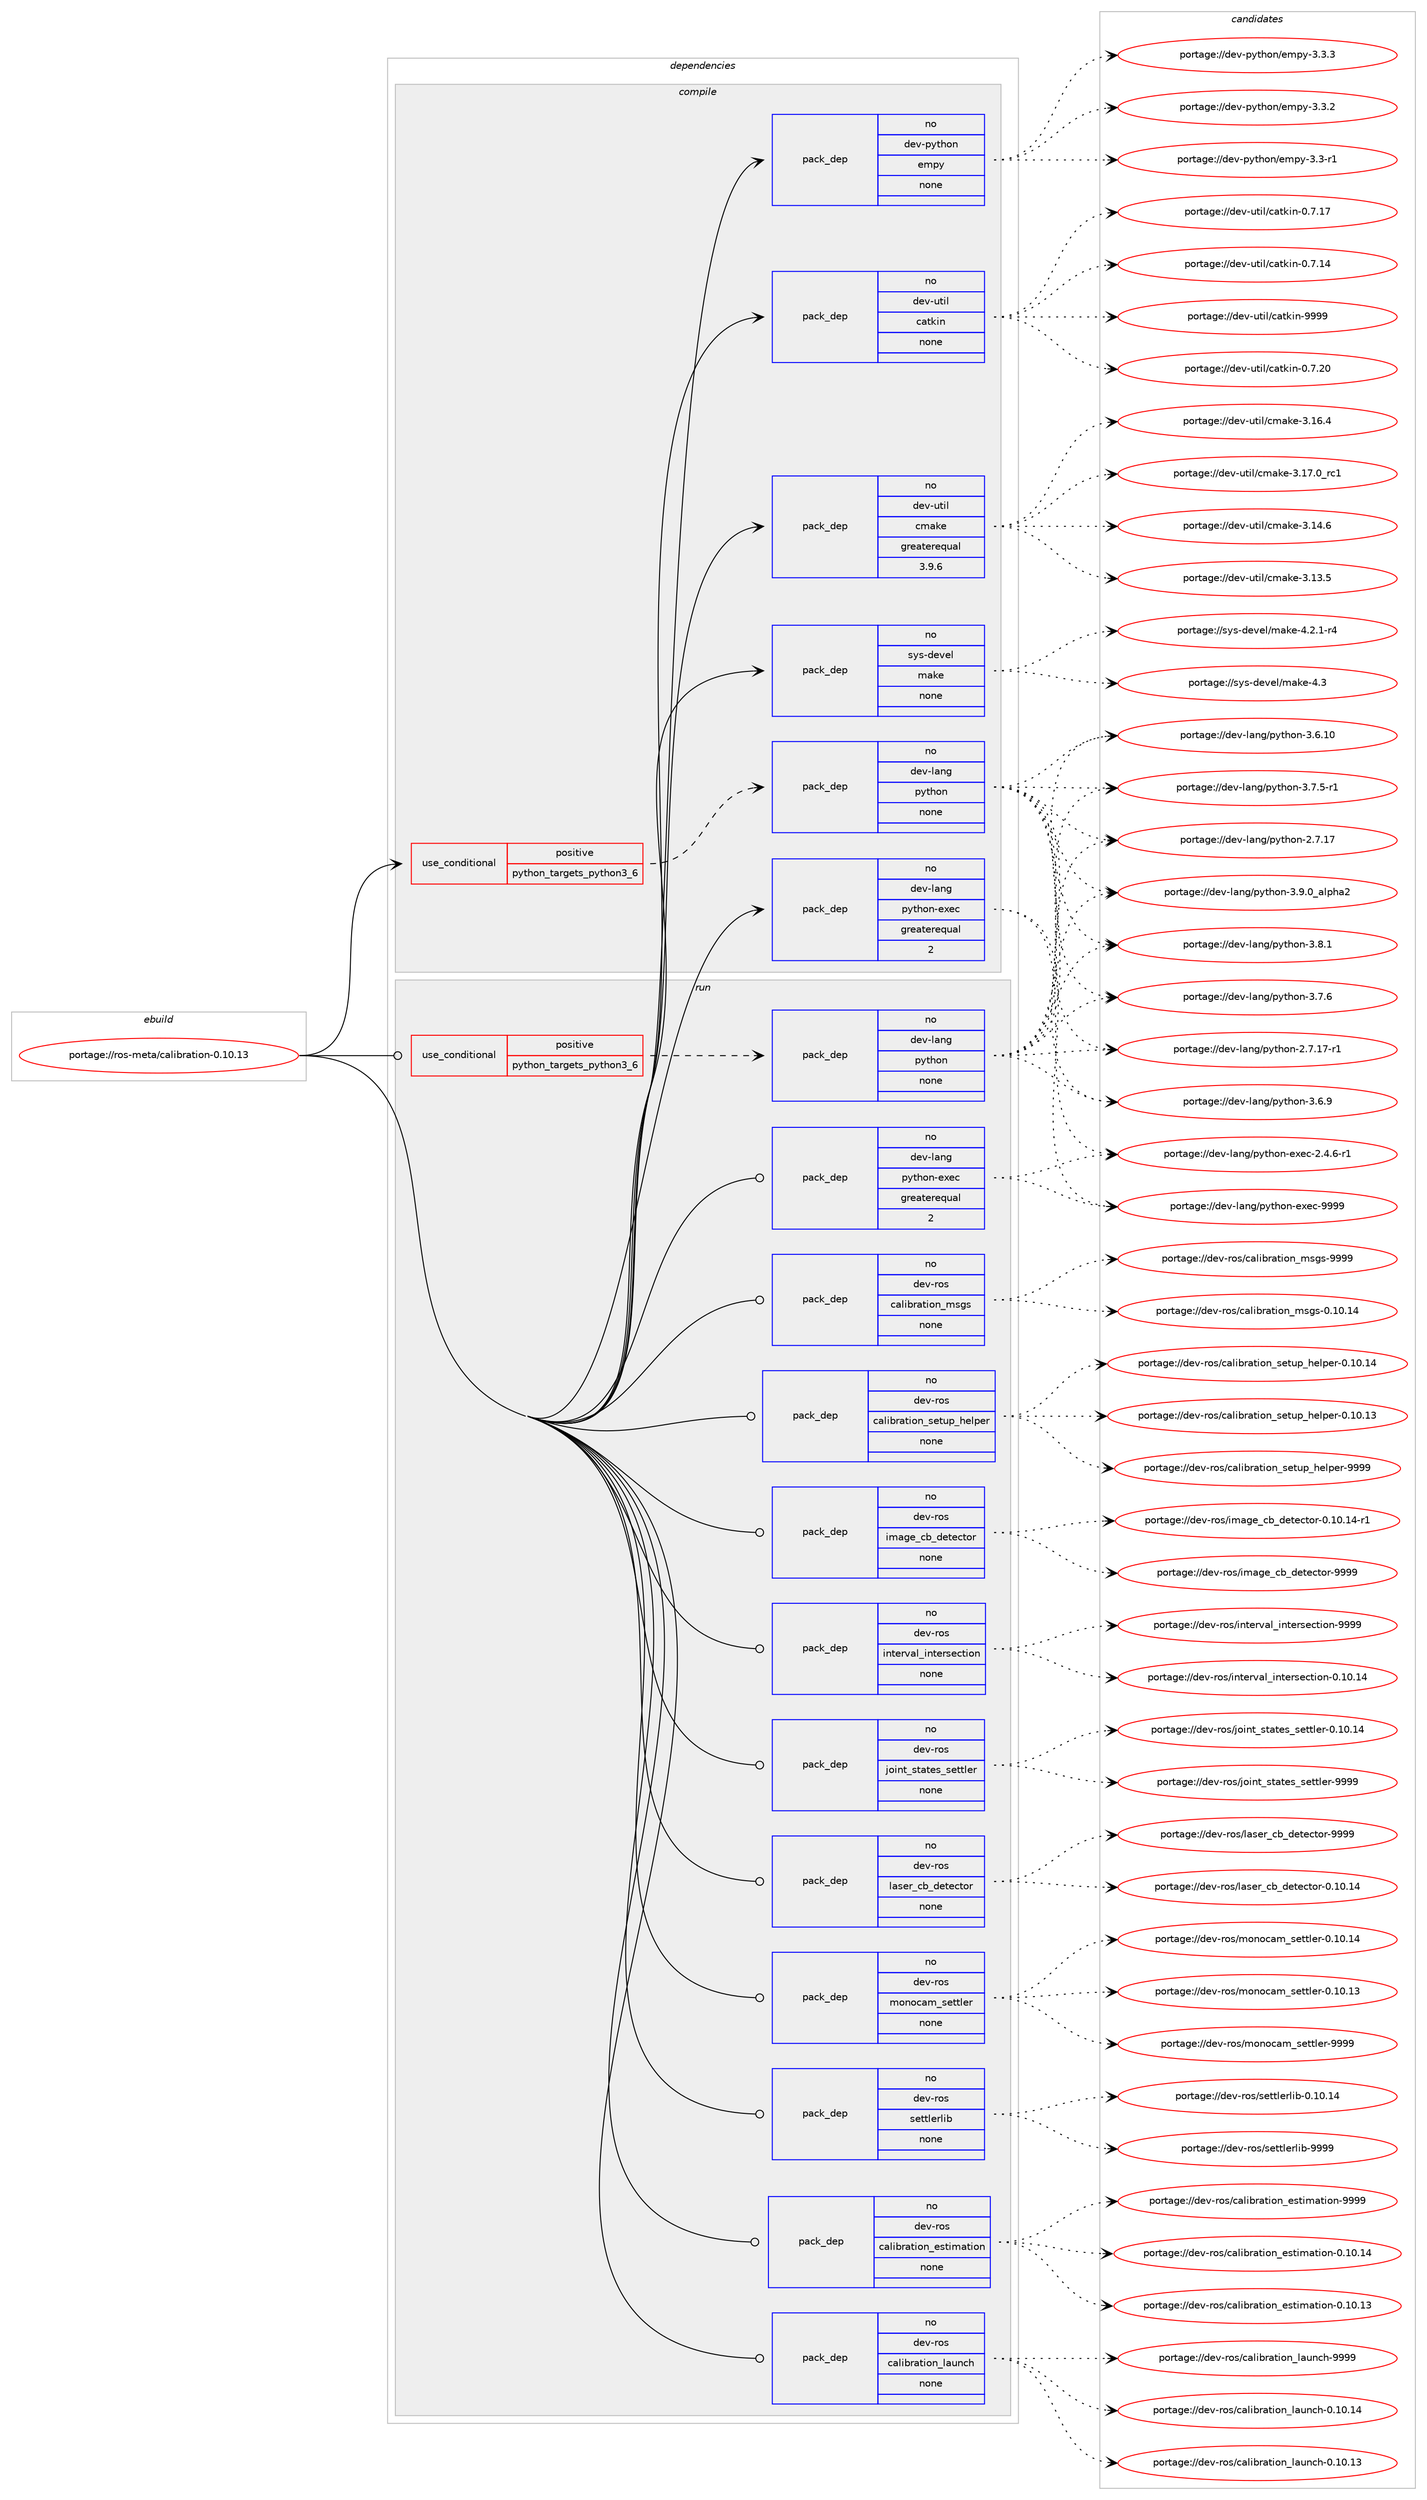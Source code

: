 digraph prolog {

# *************
# Graph options
# *************

newrank=true;
concentrate=true;
compound=true;
graph [rankdir=LR,fontname=Helvetica,fontsize=10,ranksep=1.5];#, ranksep=2.5, nodesep=0.2];
edge  [arrowhead=vee];
node  [fontname=Helvetica,fontsize=10];

# **********
# The ebuild
# **********

subgraph cluster_leftcol {
color=gray;
rank=same;
label=<<i>ebuild</i>>;
id [label="portage://ros-meta/calibration-0.10.13", color=red, width=4, href="../ros-meta/calibration-0.10.13.svg"];
}

# ****************
# The dependencies
# ****************

subgraph cluster_midcol {
color=gray;
label=<<i>dependencies</i>>;
subgraph cluster_compile {
fillcolor="#eeeeee";
style=filled;
label=<<i>compile</i>>;
subgraph cond18572 {
dependency96948 [label=<<TABLE BORDER="0" CELLBORDER="1" CELLSPACING="0" CELLPADDING="4"><TR><TD ROWSPAN="3" CELLPADDING="10">use_conditional</TD></TR><TR><TD>positive</TD></TR><TR><TD>python_targets_python3_6</TD></TR></TABLE>>, shape=none, color=red];
subgraph pack76690 {
dependency96949 [label=<<TABLE BORDER="0" CELLBORDER="1" CELLSPACING="0" CELLPADDING="4" WIDTH="220"><TR><TD ROWSPAN="6" CELLPADDING="30">pack_dep</TD></TR><TR><TD WIDTH="110">no</TD></TR><TR><TD>dev-lang</TD></TR><TR><TD>python</TD></TR><TR><TD>none</TD></TR><TR><TD></TD></TR></TABLE>>, shape=none, color=blue];
}
dependency96948:e -> dependency96949:w [weight=20,style="dashed",arrowhead="vee"];
}
id:e -> dependency96948:w [weight=20,style="solid",arrowhead="vee"];
subgraph pack76691 {
dependency96950 [label=<<TABLE BORDER="0" CELLBORDER="1" CELLSPACING="0" CELLPADDING="4" WIDTH="220"><TR><TD ROWSPAN="6" CELLPADDING="30">pack_dep</TD></TR><TR><TD WIDTH="110">no</TD></TR><TR><TD>dev-lang</TD></TR><TR><TD>python-exec</TD></TR><TR><TD>greaterequal</TD></TR><TR><TD>2</TD></TR></TABLE>>, shape=none, color=blue];
}
id:e -> dependency96950:w [weight=20,style="solid",arrowhead="vee"];
subgraph pack76692 {
dependency96951 [label=<<TABLE BORDER="0" CELLBORDER="1" CELLSPACING="0" CELLPADDING="4" WIDTH="220"><TR><TD ROWSPAN="6" CELLPADDING="30">pack_dep</TD></TR><TR><TD WIDTH="110">no</TD></TR><TR><TD>dev-python</TD></TR><TR><TD>empy</TD></TR><TR><TD>none</TD></TR><TR><TD></TD></TR></TABLE>>, shape=none, color=blue];
}
id:e -> dependency96951:w [weight=20,style="solid",arrowhead="vee"];
subgraph pack76693 {
dependency96952 [label=<<TABLE BORDER="0" CELLBORDER="1" CELLSPACING="0" CELLPADDING="4" WIDTH="220"><TR><TD ROWSPAN="6" CELLPADDING="30">pack_dep</TD></TR><TR><TD WIDTH="110">no</TD></TR><TR><TD>dev-util</TD></TR><TR><TD>catkin</TD></TR><TR><TD>none</TD></TR><TR><TD></TD></TR></TABLE>>, shape=none, color=blue];
}
id:e -> dependency96952:w [weight=20,style="solid",arrowhead="vee"];
subgraph pack76694 {
dependency96953 [label=<<TABLE BORDER="0" CELLBORDER="1" CELLSPACING="0" CELLPADDING="4" WIDTH="220"><TR><TD ROWSPAN="6" CELLPADDING="30">pack_dep</TD></TR><TR><TD WIDTH="110">no</TD></TR><TR><TD>dev-util</TD></TR><TR><TD>cmake</TD></TR><TR><TD>greaterequal</TD></TR><TR><TD>3.9.6</TD></TR></TABLE>>, shape=none, color=blue];
}
id:e -> dependency96953:w [weight=20,style="solid",arrowhead="vee"];
subgraph pack76695 {
dependency96954 [label=<<TABLE BORDER="0" CELLBORDER="1" CELLSPACING="0" CELLPADDING="4" WIDTH="220"><TR><TD ROWSPAN="6" CELLPADDING="30">pack_dep</TD></TR><TR><TD WIDTH="110">no</TD></TR><TR><TD>sys-devel</TD></TR><TR><TD>make</TD></TR><TR><TD>none</TD></TR><TR><TD></TD></TR></TABLE>>, shape=none, color=blue];
}
id:e -> dependency96954:w [weight=20,style="solid",arrowhead="vee"];
}
subgraph cluster_compileandrun {
fillcolor="#eeeeee";
style=filled;
label=<<i>compile and run</i>>;
}
subgraph cluster_run {
fillcolor="#eeeeee";
style=filled;
label=<<i>run</i>>;
subgraph cond18573 {
dependency96955 [label=<<TABLE BORDER="0" CELLBORDER="1" CELLSPACING="0" CELLPADDING="4"><TR><TD ROWSPAN="3" CELLPADDING="10">use_conditional</TD></TR><TR><TD>positive</TD></TR><TR><TD>python_targets_python3_6</TD></TR></TABLE>>, shape=none, color=red];
subgraph pack76696 {
dependency96956 [label=<<TABLE BORDER="0" CELLBORDER="1" CELLSPACING="0" CELLPADDING="4" WIDTH="220"><TR><TD ROWSPAN="6" CELLPADDING="30">pack_dep</TD></TR><TR><TD WIDTH="110">no</TD></TR><TR><TD>dev-lang</TD></TR><TR><TD>python</TD></TR><TR><TD>none</TD></TR><TR><TD></TD></TR></TABLE>>, shape=none, color=blue];
}
dependency96955:e -> dependency96956:w [weight=20,style="dashed",arrowhead="vee"];
}
id:e -> dependency96955:w [weight=20,style="solid",arrowhead="odot"];
subgraph pack76697 {
dependency96957 [label=<<TABLE BORDER="0" CELLBORDER="1" CELLSPACING="0" CELLPADDING="4" WIDTH="220"><TR><TD ROWSPAN="6" CELLPADDING="30">pack_dep</TD></TR><TR><TD WIDTH="110">no</TD></TR><TR><TD>dev-lang</TD></TR><TR><TD>python-exec</TD></TR><TR><TD>greaterequal</TD></TR><TR><TD>2</TD></TR></TABLE>>, shape=none, color=blue];
}
id:e -> dependency96957:w [weight=20,style="solid",arrowhead="odot"];
subgraph pack76698 {
dependency96958 [label=<<TABLE BORDER="0" CELLBORDER="1" CELLSPACING="0" CELLPADDING="4" WIDTH="220"><TR><TD ROWSPAN="6" CELLPADDING="30">pack_dep</TD></TR><TR><TD WIDTH="110">no</TD></TR><TR><TD>dev-ros</TD></TR><TR><TD>calibration_estimation</TD></TR><TR><TD>none</TD></TR><TR><TD></TD></TR></TABLE>>, shape=none, color=blue];
}
id:e -> dependency96958:w [weight=20,style="solid",arrowhead="odot"];
subgraph pack76699 {
dependency96959 [label=<<TABLE BORDER="0" CELLBORDER="1" CELLSPACING="0" CELLPADDING="4" WIDTH="220"><TR><TD ROWSPAN="6" CELLPADDING="30">pack_dep</TD></TR><TR><TD WIDTH="110">no</TD></TR><TR><TD>dev-ros</TD></TR><TR><TD>calibration_launch</TD></TR><TR><TD>none</TD></TR><TR><TD></TD></TR></TABLE>>, shape=none, color=blue];
}
id:e -> dependency96959:w [weight=20,style="solid",arrowhead="odot"];
subgraph pack76700 {
dependency96960 [label=<<TABLE BORDER="0" CELLBORDER="1" CELLSPACING="0" CELLPADDING="4" WIDTH="220"><TR><TD ROWSPAN="6" CELLPADDING="30">pack_dep</TD></TR><TR><TD WIDTH="110">no</TD></TR><TR><TD>dev-ros</TD></TR><TR><TD>calibration_msgs</TD></TR><TR><TD>none</TD></TR><TR><TD></TD></TR></TABLE>>, shape=none, color=blue];
}
id:e -> dependency96960:w [weight=20,style="solid",arrowhead="odot"];
subgraph pack76701 {
dependency96961 [label=<<TABLE BORDER="0" CELLBORDER="1" CELLSPACING="0" CELLPADDING="4" WIDTH="220"><TR><TD ROWSPAN="6" CELLPADDING="30">pack_dep</TD></TR><TR><TD WIDTH="110">no</TD></TR><TR><TD>dev-ros</TD></TR><TR><TD>calibration_setup_helper</TD></TR><TR><TD>none</TD></TR><TR><TD></TD></TR></TABLE>>, shape=none, color=blue];
}
id:e -> dependency96961:w [weight=20,style="solid",arrowhead="odot"];
subgraph pack76702 {
dependency96962 [label=<<TABLE BORDER="0" CELLBORDER="1" CELLSPACING="0" CELLPADDING="4" WIDTH="220"><TR><TD ROWSPAN="6" CELLPADDING="30">pack_dep</TD></TR><TR><TD WIDTH="110">no</TD></TR><TR><TD>dev-ros</TD></TR><TR><TD>image_cb_detector</TD></TR><TR><TD>none</TD></TR><TR><TD></TD></TR></TABLE>>, shape=none, color=blue];
}
id:e -> dependency96962:w [weight=20,style="solid",arrowhead="odot"];
subgraph pack76703 {
dependency96963 [label=<<TABLE BORDER="0" CELLBORDER="1" CELLSPACING="0" CELLPADDING="4" WIDTH="220"><TR><TD ROWSPAN="6" CELLPADDING="30">pack_dep</TD></TR><TR><TD WIDTH="110">no</TD></TR><TR><TD>dev-ros</TD></TR><TR><TD>interval_intersection</TD></TR><TR><TD>none</TD></TR><TR><TD></TD></TR></TABLE>>, shape=none, color=blue];
}
id:e -> dependency96963:w [weight=20,style="solid",arrowhead="odot"];
subgraph pack76704 {
dependency96964 [label=<<TABLE BORDER="0" CELLBORDER="1" CELLSPACING="0" CELLPADDING="4" WIDTH="220"><TR><TD ROWSPAN="6" CELLPADDING="30">pack_dep</TD></TR><TR><TD WIDTH="110">no</TD></TR><TR><TD>dev-ros</TD></TR><TR><TD>joint_states_settler</TD></TR><TR><TD>none</TD></TR><TR><TD></TD></TR></TABLE>>, shape=none, color=blue];
}
id:e -> dependency96964:w [weight=20,style="solid",arrowhead="odot"];
subgraph pack76705 {
dependency96965 [label=<<TABLE BORDER="0" CELLBORDER="1" CELLSPACING="0" CELLPADDING="4" WIDTH="220"><TR><TD ROWSPAN="6" CELLPADDING="30">pack_dep</TD></TR><TR><TD WIDTH="110">no</TD></TR><TR><TD>dev-ros</TD></TR><TR><TD>laser_cb_detector</TD></TR><TR><TD>none</TD></TR><TR><TD></TD></TR></TABLE>>, shape=none, color=blue];
}
id:e -> dependency96965:w [weight=20,style="solid",arrowhead="odot"];
subgraph pack76706 {
dependency96966 [label=<<TABLE BORDER="0" CELLBORDER="1" CELLSPACING="0" CELLPADDING="4" WIDTH="220"><TR><TD ROWSPAN="6" CELLPADDING="30">pack_dep</TD></TR><TR><TD WIDTH="110">no</TD></TR><TR><TD>dev-ros</TD></TR><TR><TD>monocam_settler</TD></TR><TR><TD>none</TD></TR><TR><TD></TD></TR></TABLE>>, shape=none, color=blue];
}
id:e -> dependency96966:w [weight=20,style="solid",arrowhead="odot"];
subgraph pack76707 {
dependency96967 [label=<<TABLE BORDER="0" CELLBORDER="1" CELLSPACING="0" CELLPADDING="4" WIDTH="220"><TR><TD ROWSPAN="6" CELLPADDING="30">pack_dep</TD></TR><TR><TD WIDTH="110">no</TD></TR><TR><TD>dev-ros</TD></TR><TR><TD>settlerlib</TD></TR><TR><TD>none</TD></TR><TR><TD></TD></TR></TABLE>>, shape=none, color=blue];
}
id:e -> dependency96967:w [weight=20,style="solid",arrowhead="odot"];
}
}

# **************
# The candidates
# **************

subgraph cluster_choices {
rank=same;
color=gray;
label=<<i>candidates</i>>;

subgraph choice76690 {
color=black;
nodesep=1;
choice10010111845108971101034711212111610411111045514657464895971081121049750 [label="portage://dev-lang/python-3.9.0_alpha2", color=red, width=4,href="../dev-lang/python-3.9.0_alpha2.svg"];
choice100101118451089711010347112121116104111110455146564649 [label="portage://dev-lang/python-3.8.1", color=red, width=4,href="../dev-lang/python-3.8.1.svg"];
choice100101118451089711010347112121116104111110455146554654 [label="portage://dev-lang/python-3.7.6", color=red, width=4,href="../dev-lang/python-3.7.6.svg"];
choice1001011184510897110103471121211161041111104551465546534511449 [label="portage://dev-lang/python-3.7.5-r1", color=red, width=4,href="../dev-lang/python-3.7.5-r1.svg"];
choice100101118451089711010347112121116104111110455146544657 [label="portage://dev-lang/python-3.6.9", color=red, width=4,href="../dev-lang/python-3.6.9.svg"];
choice10010111845108971101034711212111610411111045514654464948 [label="portage://dev-lang/python-3.6.10", color=red, width=4,href="../dev-lang/python-3.6.10.svg"];
choice100101118451089711010347112121116104111110455046554649554511449 [label="portage://dev-lang/python-2.7.17-r1", color=red, width=4,href="../dev-lang/python-2.7.17-r1.svg"];
choice10010111845108971101034711212111610411111045504655464955 [label="portage://dev-lang/python-2.7.17", color=red, width=4,href="../dev-lang/python-2.7.17.svg"];
dependency96949:e -> choice10010111845108971101034711212111610411111045514657464895971081121049750:w [style=dotted,weight="100"];
dependency96949:e -> choice100101118451089711010347112121116104111110455146564649:w [style=dotted,weight="100"];
dependency96949:e -> choice100101118451089711010347112121116104111110455146554654:w [style=dotted,weight="100"];
dependency96949:e -> choice1001011184510897110103471121211161041111104551465546534511449:w [style=dotted,weight="100"];
dependency96949:e -> choice100101118451089711010347112121116104111110455146544657:w [style=dotted,weight="100"];
dependency96949:e -> choice10010111845108971101034711212111610411111045514654464948:w [style=dotted,weight="100"];
dependency96949:e -> choice100101118451089711010347112121116104111110455046554649554511449:w [style=dotted,weight="100"];
dependency96949:e -> choice10010111845108971101034711212111610411111045504655464955:w [style=dotted,weight="100"];
}
subgraph choice76691 {
color=black;
nodesep=1;
choice10010111845108971101034711212111610411111045101120101994557575757 [label="portage://dev-lang/python-exec-9999", color=red, width=4,href="../dev-lang/python-exec-9999.svg"];
choice10010111845108971101034711212111610411111045101120101994550465246544511449 [label="portage://dev-lang/python-exec-2.4.6-r1", color=red, width=4,href="../dev-lang/python-exec-2.4.6-r1.svg"];
dependency96950:e -> choice10010111845108971101034711212111610411111045101120101994557575757:w [style=dotted,weight="100"];
dependency96950:e -> choice10010111845108971101034711212111610411111045101120101994550465246544511449:w [style=dotted,weight="100"];
}
subgraph choice76692 {
color=black;
nodesep=1;
choice1001011184511212111610411111047101109112121455146514651 [label="portage://dev-python/empy-3.3.3", color=red, width=4,href="../dev-python/empy-3.3.3.svg"];
choice1001011184511212111610411111047101109112121455146514650 [label="portage://dev-python/empy-3.3.2", color=red, width=4,href="../dev-python/empy-3.3.2.svg"];
choice1001011184511212111610411111047101109112121455146514511449 [label="portage://dev-python/empy-3.3-r1", color=red, width=4,href="../dev-python/empy-3.3-r1.svg"];
dependency96951:e -> choice1001011184511212111610411111047101109112121455146514651:w [style=dotted,weight="100"];
dependency96951:e -> choice1001011184511212111610411111047101109112121455146514650:w [style=dotted,weight="100"];
dependency96951:e -> choice1001011184511212111610411111047101109112121455146514511449:w [style=dotted,weight="100"];
}
subgraph choice76693 {
color=black;
nodesep=1;
choice100101118451171161051084799971161071051104557575757 [label="portage://dev-util/catkin-9999", color=red, width=4,href="../dev-util/catkin-9999.svg"];
choice1001011184511711610510847999711610710511045484655465048 [label="portage://dev-util/catkin-0.7.20", color=red, width=4,href="../dev-util/catkin-0.7.20.svg"];
choice1001011184511711610510847999711610710511045484655464955 [label="portage://dev-util/catkin-0.7.17", color=red, width=4,href="../dev-util/catkin-0.7.17.svg"];
choice1001011184511711610510847999711610710511045484655464952 [label="portage://dev-util/catkin-0.7.14", color=red, width=4,href="../dev-util/catkin-0.7.14.svg"];
dependency96952:e -> choice100101118451171161051084799971161071051104557575757:w [style=dotted,weight="100"];
dependency96952:e -> choice1001011184511711610510847999711610710511045484655465048:w [style=dotted,weight="100"];
dependency96952:e -> choice1001011184511711610510847999711610710511045484655464955:w [style=dotted,weight="100"];
dependency96952:e -> choice1001011184511711610510847999711610710511045484655464952:w [style=dotted,weight="100"];
}
subgraph choice76694 {
color=black;
nodesep=1;
choice1001011184511711610510847991099710710145514649554648951149949 [label="portage://dev-util/cmake-3.17.0_rc1", color=red, width=4,href="../dev-util/cmake-3.17.0_rc1.svg"];
choice1001011184511711610510847991099710710145514649544652 [label="portage://dev-util/cmake-3.16.4", color=red, width=4,href="../dev-util/cmake-3.16.4.svg"];
choice1001011184511711610510847991099710710145514649524654 [label="portage://dev-util/cmake-3.14.6", color=red, width=4,href="../dev-util/cmake-3.14.6.svg"];
choice1001011184511711610510847991099710710145514649514653 [label="portage://dev-util/cmake-3.13.5", color=red, width=4,href="../dev-util/cmake-3.13.5.svg"];
dependency96953:e -> choice1001011184511711610510847991099710710145514649554648951149949:w [style=dotted,weight="100"];
dependency96953:e -> choice1001011184511711610510847991099710710145514649544652:w [style=dotted,weight="100"];
dependency96953:e -> choice1001011184511711610510847991099710710145514649524654:w [style=dotted,weight="100"];
dependency96953:e -> choice1001011184511711610510847991099710710145514649514653:w [style=dotted,weight="100"];
}
subgraph choice76695 {
color=black;
nodesep=1;
choice11512111545100101118101108471099710710145524651 [label="portage://sys-devel/make-4.3", color=red, width=4,href="../sys-devel/make-4.3.svg"];
choice1151211154510010111810110847109971071014552465046494511452 [label="portage://sys-devel/make-4.2.1-r4", color=red, width=4,href="../sys-devel/make-4.2.1-r4.svg"];
dependency96954:e -> choice11512111545100101118101108471099710710145524651:w [style=dotted,weight="100"];
dependency96954:e -> choice1151211154510010111810110847109971071014552465046494511452:w [style=dotted,weight="100"];
}
subgraph choice76696 {
color=black;
nodesep=1;
choice10010111845108971101034711212111610411111045514657464895971081121049750 [label="portage://dev-lang/python-3.9.0_alpha2", color=red, width=4,href="../dev-lang/python-3.9.0_alpha2.svg"];
choice100101118451089711010347112121116104111110455146564649 [label="portage://dev-lang/python-3.8.1", color=red, width=4,href="../dev-lang/python-3.8.1.svg"];
choice100101118451089711010347112121116104111110455146554654 [label="portage://dev-lang/python-3.7.6", color=red, width=4,href="../dev-lang/python-3.7.6.svg"];
choice1001011184510897110103471121211161041111104551465546534511449 [label="portage://dev-lang/python-3.7.5-r1", color=red, width=4,href="../dev-lang/python-3.7.5-r1.svg"];
choice100101118451089711010347112121116104111110455146544657 [label="portage://dev-lang/python-3.6.9", color=red, width=4,href="../dev-lang/python-3.6.9.svg"];
choice10010111845108971101034711212111610411111045514654464948 [label="portage://dev-lang/python-3.6.10", color=red, width=4,href="../dev-lang/python-3.6.10.svg"];
choice100101118451089711010347112121116104111110455046554649554511449 [label="portage://dev-lang/python-2.7.17-r1", color=red, width=4,href="../dev-lang/python-2.7.17-r1.svg"];
choice10010111845108971101034711212111610411111045504655464955 [label="portage://dev-lang/python-2.7.17", color=red, width=4,href="../dev-lang/python-2.7.17.svg"];
dependency96956:e -> choice10010111845108971101034711212111610411111045514657464895971081121049750:w [style=dotted,weight="100"];
dependency96956:e -> choice100101118451089711010347112121116104111110455146564649:w [style=dotted,weight="100"];
dependency96956:e -> choice100101118451089711010347112121116104111110455146554654:w [style=dotted,weight="100"];
dependency96956:e -> choice1001011184510897110103471121211161041111104551465546534511449:w [style=dotted,weight="100"];
dependency96956:e -> choice100101118451089711010347112121116104111110455146544657:w [style=dotted,weight="100"];
dependency96956:e -> choice10010111845108971101034711212111610411111045514654464948:w [style=dotted,weight="100"];
dependency96956:e -> choice100101118451089711010347112121116104111110455046554649554511449:w [style=dotted,weight="100"];
dependency96956:e -> choice10010111845108971101034711212111610411111045504655464955:w [style=dotted,weight="100"];
}
subgraph choice76697 {
color=black;
nodesep=1;
choice10010111845108971101034711212111610411111045101120101994557575757 [label="portage://dev-lang/python-exec-9999", color=red, width=4,href="../dev-lang/python-exec-9999.svg"];
choice10010111845108971101034711212111610411111045101120101994550465246544511449 [label="portage://dev-lang/python-exec-2.4.6-r1", color=red, width=4,href="../dev-lang/python-exec-2.4.6-r1.svg"];
dependency96957:e -> choice10010111845108971101034711212111610411111045101120101994557575757:w [style=dotted,weight="100"];
dependency96957:e -> choice10010111845108971101034711212111610411111045101120101994550465246544511449:w [style=dotted,weight="100"];
}
subgraph choice76698 {
color=black;
nodesep=1;
choice10010111845114111115479997108105981149711610511111095101115116105109971161051111104557575757 [label="portage://dev-ros/calibration_estimation-9999", color=red, width=4,href="../dev-ros/calibration_estimation-9999.svg"];
choice10010111845114111115479997108105981149711610511111095101115116105109971161051111104548464948464952 [label="portage://dev-ros/calibration_estimation-0.10.14", color=red, width=4,href="../dev-ros/calibration_estimation-0.10.14.svg"];
choice10010111845114111115479997108105981149711610511111095101115116105109971161051111104548464948464951 [label="portage://dev-ros/calibration_estimation-0.10.13", color=red, width=4,href="../dev-ros/calibration_estimation-0.10.13.svg"];
dependency96958:e -> choice10010111845114111115479997108105981149711610511111095101115116105109971161051111104557575757:w [style=dotted,weight="100"];
dependency96958:e -> choice10010111845114111115479997108105981149711610511111095101115116105109971161051111104548464948464952:w [style=dotted,weight="100"];
dependency96958:e -> choice10010111845114111115479997108105981149711610511111095101115116105109971161051111104548464948464951:w [style=dotted,weight="100"];
}
subgraph choice76699 {
color=black;
nodesep=1;
choice1001011184511411111547999710810598114971161051111109510897117110991044557575757 [label="portage://dev-ros/calibration_launch-9999", color=red, width=4,href="../dev-ros/calibration_launch-9999.svg"];
choice1001011184511411111547999710810598114971161051111109510897117110991044548464948464952 [label="portage://dev-ros/calibration_launch-0.10.14", color=red, width=4,href="../dev-ros/calibration_launch-0.10.14.svg"];
choice1001011184511411111547999710810598114971161051111109510897117110991044548464948464951 [label="portage://dev-ros/calibration_launch-0.10.13", color=red, width=4,href="../dev-ros/calibration_launch-0.10.13.svg"];
dependency96959:e -> choice1001011184511411111547999710810598114971161051111109510897117110991044557575757:w [style=dotted,weight="100"];
dependency96959:e -> choice1001011184511411111547999710810598114971161051111109510897117110991044548464948464952:w [style=dotted,weight="100"];
dependency96959:e -> choice1001011184511411111547999710810598114971161051111109510897117110991044548464948464951:w [style=dotted,weight="100"];
}
subgraph choice76700 {
color=black;
nodesep=1;
choice100101118451141111154799971081059811497116105111110951091151031154557575757 [label="portage://dev-ros/calibration_msgs-9999", color=red, width=4,href="../dev-ros/calibration_msgs-9999.svg"];
choice100101118451141111154799971081059811497116105111110951091151031154548464948464952 [label="portage://dev-ros/calibration_msgs-0.10.14", color=red, width=4,href="../dev-ros/calibration_msgs-0.10.14.svg"];
dependency96960:e -> choice100101118451141111154799971081059811497116105111110951091151031154557575757:w [style=dotted,weight="100"];
dependency96960:e -> choice100101118451141111154799971081059811497116105111110951091151031154548464948464952:w [style=dotted,weight="100"];
}
subgraph choice76701 {
color=black;
nodesep=1;
choice10010111845114111115479997108105981149711610511111095115101116117112951041011081121011144557575757 [label="portage://dev-ros/calibration_setup_helper-9999", color=red, width=4,href="../dev-ros/calibration_setup_helper-9999.svg"];
choice10010111845114111115479997108105981149711610511111095115101116117112951041011081121011144548464948464952 [label="portage://dev-ros/calibration_setup_helper-0.10.14", color=red, width=4,href="../dev-ros/calibration_setup_helper-0.10.14.svg"];
choice10010111845114111115479997108105981149711610511111095115101116117112951041011081121011144548464948464951 [label="portage://dev-ros/calibration_setup_helper-0.10.13", color=red, width=4,href="../dev-ros/calibration_setup_helper-0.10.13.svg"];
dependency96961:e -> choice10010111845114111115479997108105981149711610511111095115101116117112951041011081121011144557575757:w [style=dotted,weight="100"];
dependency96961:e -> choice10010111845114111115479997108105981149711610511111095115101116117112951041011081121011144548464948464952:w [style=dotted,weight="100"];
dependency96961:e -> choice10010111845114111115479997108105981149711610511111095115101116117112951041011081121011144548464948464951:w [style=dotted,weight="100"];
}
subgraph choice76702 {
color=black;
nodesep=1;
choice10010111845114111115471051099710310195999895100101116101991161111144557575757 [label="portage://dev-ros/image_cb_detector-9999", color=red, width=4,href="../dev-ros/image_cb_detector-9999.svg"];
choice100101118451141111154710510997103101959998951001011161019911611111445484649484649524511449 [label="portage://dev-ros/image_cb_detector-0.10.14-r1", color=red, width=4,href="../dev-ros/image_cb_detector-0.10.14-r1.svg"];
dependency96962:e -> choice10010111845114111115471051099710310195999895100101116101991161111144557575757:w [style=dotted,weight="100"];
dependency96962:e -> choice100101118451141111154710510997103101959998951001011161019911611111445484649484649524511449:w [style=dotted,weight="100"];
}
subgraph choice76703 {
color=black;
nodesep=1;
choice10010111845114111115471051101161011141189710895105110116101114115101991161051111104557575757 [label="portage://dev-ros/interval_intersection-9999", color=red, width=4,href="../dev-ros/interval_intersection-9999.svg"];
choice10010111845114111115471051101161011141189710895105110116101114115101991161051111104548464948464952 [label="portage://dev-ros/interval_intersection-0.10.14", color=red, width=4,href="../dev-ros/interval_intersection-0.10.14.svg"];
dependency96963:e -> choice10010111845114111115471051101161011141189710895105110116101114115101991161051111104557575757:w [style=dotted,weight="100"];
dependency96963:e -> choice10010111845114111115471051101161011141189710895105110116101114115101991161051111104548464948464952:w [style=dotted,weight="100"];
}
subgraph choice76704 {
color=black;
nodesep=1;
choice10010111845114111115471061111051101169511511697116101115951151011161161081011144557575757 [label="portage://dev-ros/joint_states_settler-9999", color=red, width=4,href="../dev-ros/joint_states_settler-9999.svg"];
choice10010111845114111115471061111051101169511511697116101115951151011161161081011144548464948464952 [label="portage://dev-ros/joint_states_settler-0.10.14", color=red, width=4,href="../dev-ros/joint_states_settler-0.10.14.svg"];
dependency96964:e -> choice10010111845114111115471061111051101169511511697116101115951151011161161081011144557575757:w [style=dotted,weight="100"];
dependency96964:e -> choice10010111845114111115471061111051101169511511697116101115951151011161161081011144548464948464952:w [style=dotted,weight="100"];
}
subgraph choice76705 {
color=black;
nodesep=1;
choice10010111845114111115471089711510111495999895100101116101991161111144557575757 [label="portage://dev-ros/laser_cb_detector-9999", color=red, width=4,href="../dev-ros/laser_cb_detector-9999.svg"];
choice10010111845114111115471089711510111495999895100101116101991161111144548464948464952 [label="portage://dev-ros/laser_cb_detector-0.10.14", color=red, width=4,href="../dev-ros/laser_cb_detector-0.10.14.svg"];
dependency96965:e -> choice10010111845114111115471089711510111495999895100101116101991161111144557575757:w [style=dotted,weight="100"];
dependency96965:e -> choice10010111845114111115471089711510111495999895100101116101991161111144548464948464952:w [style=dotted,weight="100"];
}
subgraph choice76706 {
color=black;
nodesep=1;
choice10010111845114111115471091111101119997109951151011161161081011144557575757 [label="portage://dev-ros/monocam_settler-9999", color=red, width=4,href="../dev-ros/monocam_settler-9999.svg"];
choice10010111845114111115471091111101119997109951151011161161081011144548464948464952 [label="portage://dev-ros/monocam_settler-0.10.14", color=red, width=4,href="../dev-ros/monocam_settler-0.10.14.svg"];
choice10010111845114111115471091111101119997109951151011161161081011144548464948464951 [label="portage://dev-ros/monocam_settler-0.10.13", color=red, width=4,href="../dev-ros/monocam_settler-0.10.13.svg"];
dependency96966:e -> choice10010111845114111115471091111101119997109951151011161161081011144557575757:w [style=dotted,weight="100"];
dependency96966:e -> choice10010111845114111115471091111101119997109951151011161161081011144548464948464952:w [style=dotted,weight="100"];
dependency96966:e -> choice10010111845114111115471091111101119997109951151011161161081011144548464948464951:w [style=dotted,weight="100"];
}
subgraph choice76707 {
color=black;
nodesep=1;
choice1001011184511411111547115101116116108101114108105984557575757 [label="portage://dev-ros/settlerlib-9999", color=red, width=4,href="../dev-ros/settlerlib-9999.svg"];
choice1001011184511411111547115101116116108101114108105984548464948464952 [label="portage://dev-ros/settlerlib-0.10.14", color=red, width=4,href="../dev-ros/settlerlib-0.10.14.svg"];
dependency96967:e -> choice1001011184511411111547115101116116108101114108105984557575757:w [style=dotted,weight="100"];
dependency96967:e -> choice1001011184511411111547115101116116108101114108105984548464948464952:w [style=dotted,weight="100"];
}
}

}
